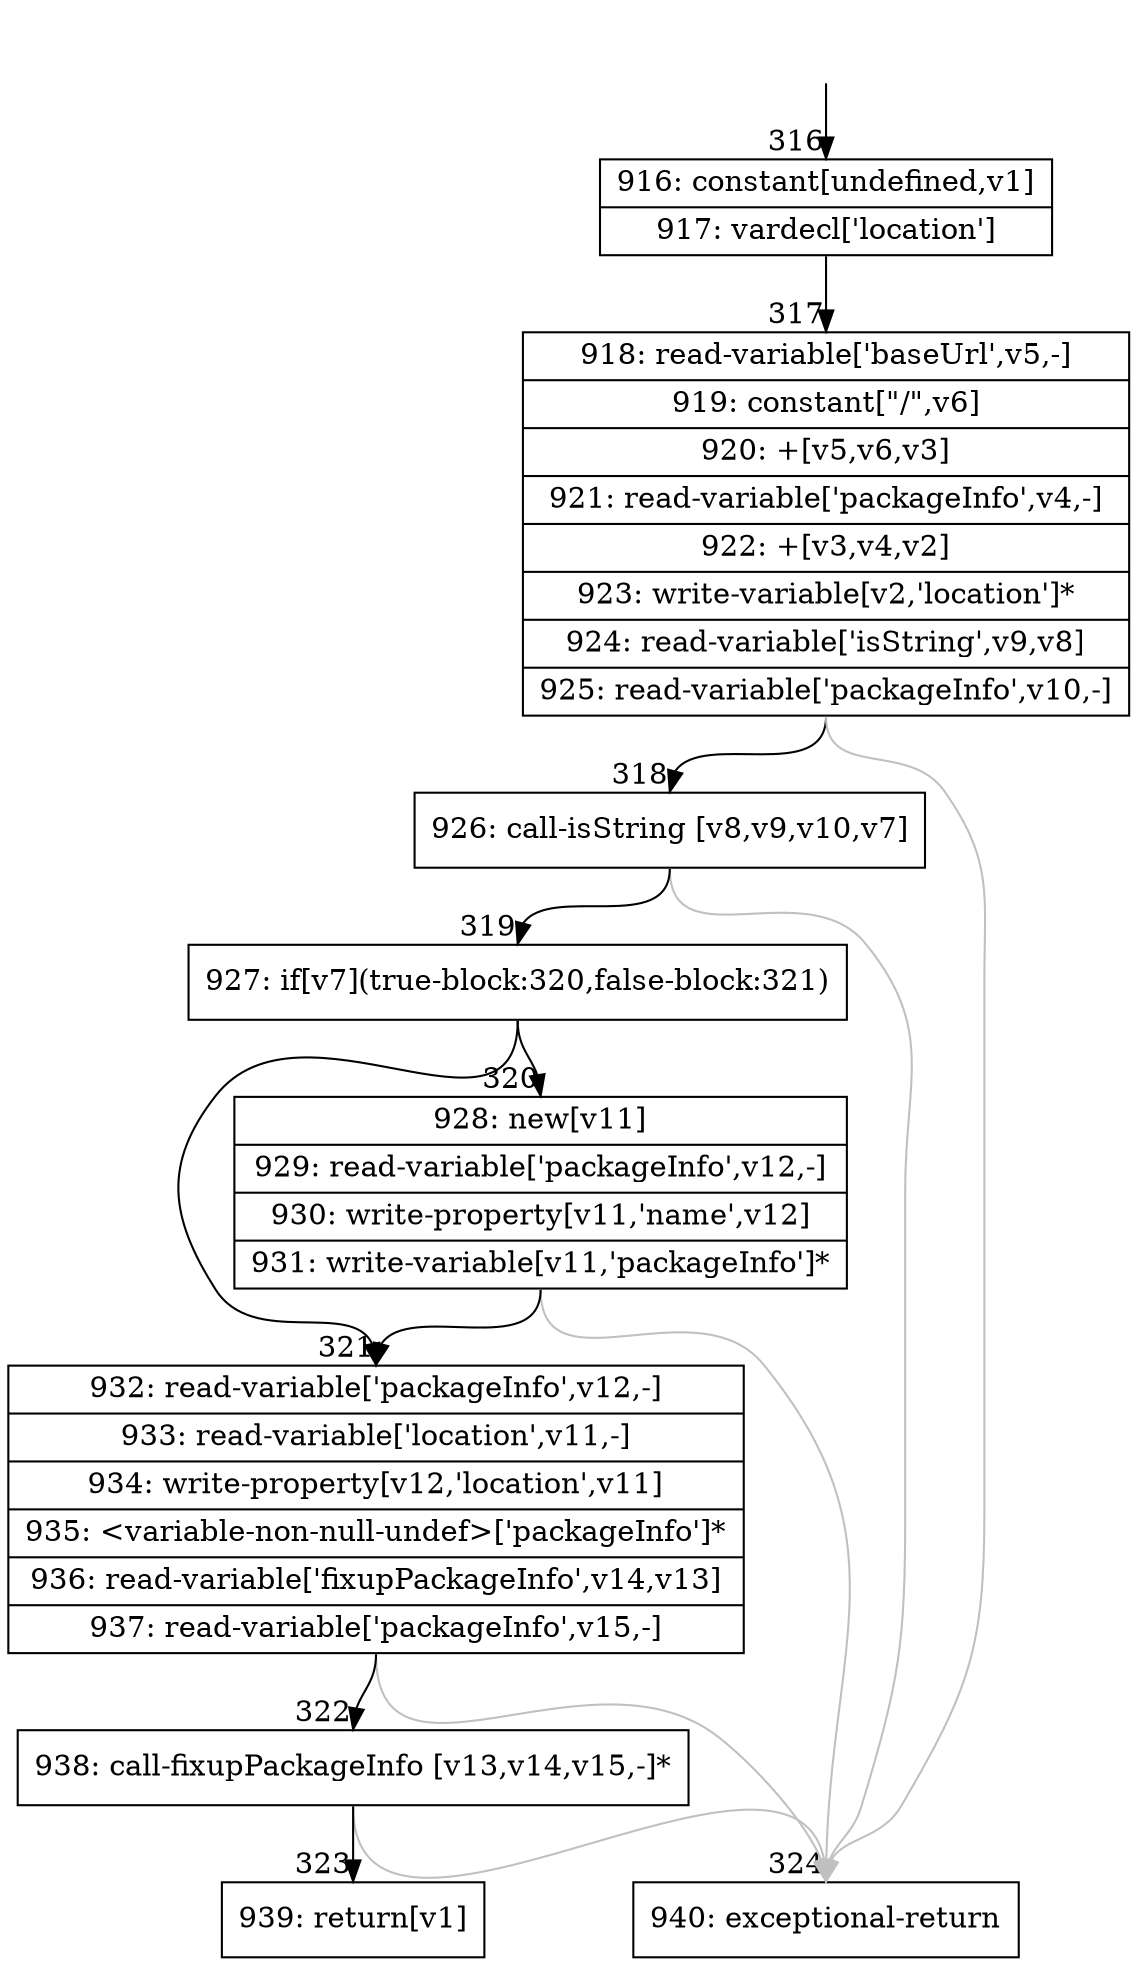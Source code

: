 digraph {
rankdir="TD"
BB_entry35[shape=none,label=""];
BB_entry35 -> BB316 [tailport=s, headport=n, headlabel="    316"]
BB316 [shape=record label="{916: constant[undefined,v1]|917: vardecl['location']}" ] 
BB316 -> BB317 [tailport=s, headport=n, headlabel="      317"]
BB317 [shape=record label="{918: read-variable['baseUrl',v5,-]|919: constant[\"/\",v6]|920: +[v5,v6,v3]|921: read-variable['packageInfo',v4,-]|922: +[v3,v4,v2]|923: write-variable[v2,'location']*|924: read-variable['isString',v9,v8]|925: read-variable['packageInfo',v10,-]}" ] 
BB317 -> BB318 [tailport=s, headport=n, headlabel="      318"]
BB317 -> BB324 [tailport=s, headport=n, color=gray, headlabel="      324"]
BB318 [shape=record label="{926: call-isString [v8,v9,v10,v7]}" ] 
BB318 -> BB319 [tailport=s, headport=n, headlabel="      319"]
BB318 -> BB324 [tailport=s, headport=n, color=gray]
BB319 [shape=record label="{927: if[v7](true-block:320,false-block:321)}" ] 
BB319 -> BB320 [tailport=s, headport=n, headlabel="      320"]
BB319 -> BB321 [tailport=s, headport=n, headlabel="      321"]
BB320 [shape=record label="{928: new[v11]|929: read-variable['packageInfo',v12,-]|930: write-property[v11,'name',v12]|931: write-variable[v11,'packageInfo']*}" ] 
BB320 -> BB321 [tailport=s, headport=n]
BB320 -> BB324 [tailport=s, headport=n, color=gray]
BB321 [shape=record label="{932: read-variable['packageInfo',v12,-]|933: read-variable['location',v11,-]|934: write-property[v12,'location',v11]|935: \<variable-non-null-undef\>['packageInfo']*|936: read-variable['fixupPackageInfo',v14,v13]|937: read-variable['packageInfo',v15,-]}" ] 
BB321 -> BB322 [tailport=s, headport=n, headlabel="      322"]
BB321 -> BB324 [tailport=s, headport=n, color=gray]
BB322 [shape=record label="{938: call-fixupPackageInfo [v13,v14,v15,-]*}" ] 
BB322 -> BB323 [tailport=s, headport=n, headlabel="      323"]
BB322 -> BB324 [tailport=s, headport=n, color=gray]
BB323 [shape=record label="{939: return[v1]}" ] 
BB324 [shape=record label="{940: exceptional-return}" ] 
//#$~ 632
}
